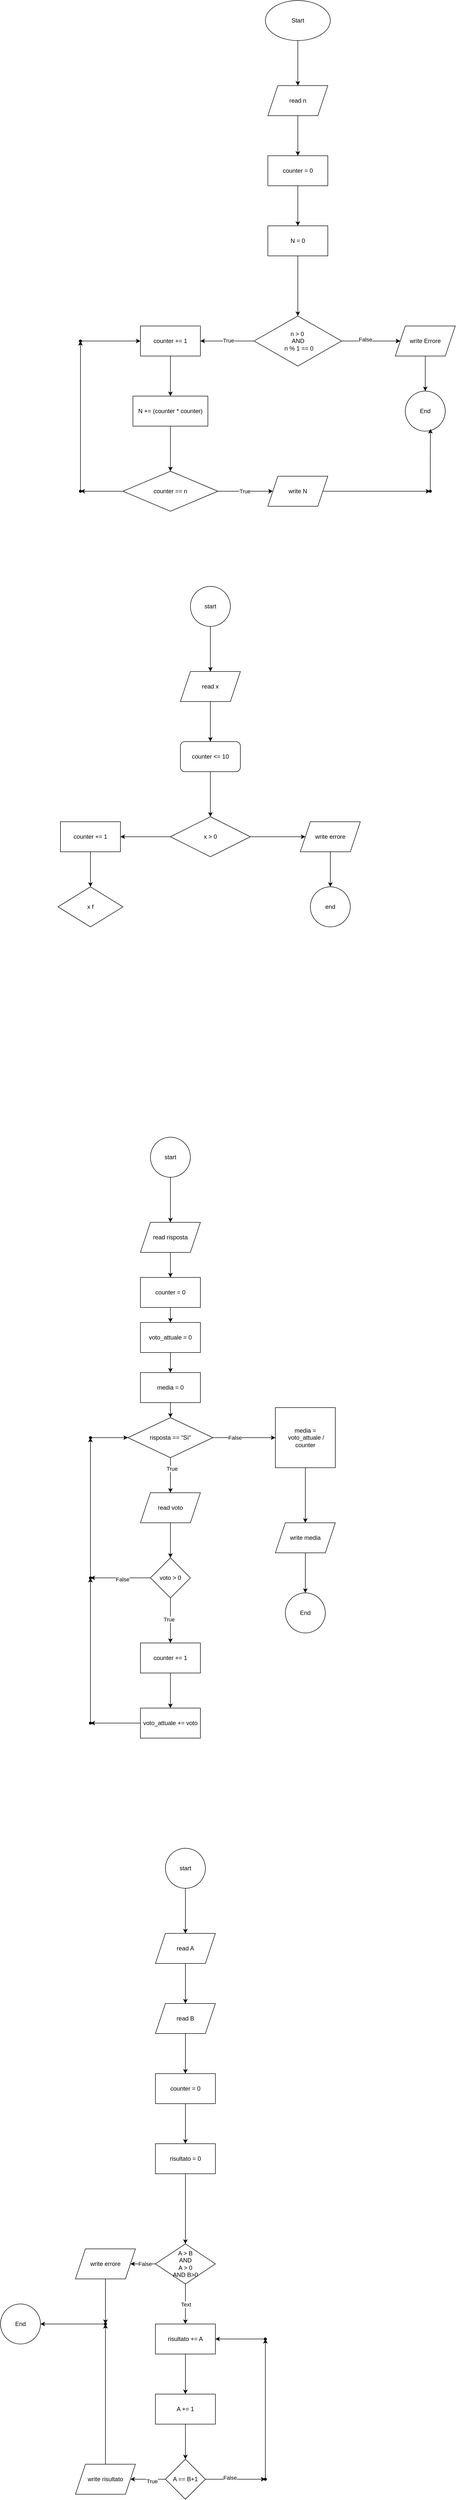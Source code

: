 <mxfile version="26.0.9">
  <diagram name="Page-1" id="zdTjvdPmFWcJEZfmC8ct">
    <mxGraphModel dx="1537" dy="663" grid="1" gridSize="10" guides="1" tooltips="1" connect="1" arrows="1" fold="1" page="0" pageScale="1" pageWidth="850" pageHeight="1100" math="0" shadow="0">
      <root>
        <mxCell id="0" />
        <mxCell id="1" parent="0" />
        <mxCell id="5RTegdEs30Y6052VU4d8-5" value="" style="edgeStyle=orthogonalEdgeStyle;rounded=0;orthogonalLoop=1;jettySize=auto;html=1;" edge="1" parent="1" source="5RTegdEs30Y6052VU4d8-1" target="5RTegdEs30Y6052VU4d8-4">
          <mxGeometry relative="1" as="geometry" />
        </mxCell>
        <mxCell id="5RTegdEs30Y6052VU4d8-1" value="Start" style="ellipse;whiteSpace=wrap;html=1;" vertex="1" parent="1">
          <mxGeometry x="330" y="280" width="130" height="80" as="geometry" />
        </mxCell>
        <mxCell id="5RTegdEs30Y6052VU4d8-7" value="" style="edgeStyle=orthogonalEdgeStyle;rounded=0;orthogonalLoop=1;jettySize=auto;html=1;" edge="1" parent="1" source="5RTegdEs30Y6052VU4d8-4" target="5RTegdEs30Y6052VU4d8-6">
          <mxGeometry relative="1" as="geometry" />
        </mxCell>
        <mxCell id="5RTegdEs30Y6052VU4d8-4" value="read n " style="shape=parallelogram;perimeter=parallelogramPerimeter;whiteSpace=wrap;html=1;fixedSize=1;" vertex="1" parent="1">
          <mxGeometry x="335" y="450" width="120" height="60" as="geometry" />
        </mxCell>
        <mxCell id="5RTegdEs30Y6052VU4d8-21" value="" style="edgeStyle=orthogonalEdgeStyle;rounded=0;orthogonalLoop=1;jettySize=auto;html=1;" edge="1" parent="1" source="5RTegdEs30Y6052VU4d8-6" target="5RTegdEs30Y6052VU4d8-20">
          <mxGeometry relative="1" as="geometry" />
        </mxCell>
        <mxCell id="5RTegdEs30Y6052VU4d8-6" value="counter = 0" style="whiteSpace=wrap;html=1;" vertex="1" parent="1">
          <mxGeometry x="335" y="590" width="120" height="60" as="geometry" />
        </mxCell>
        <mxCell id="5RTegdEs30Y6052VU4d8-11" value="" style="edgeStyle=orthogonalEdgeStyle;rounded=0;orthogonalLoop=1;jettySize=auto;html=1;" edge="1" parent="1" source="5RTegdEs30Y6052VU4d8-8" target="5RTegdEs30Y6052VU4d8-10">
          <mxGeometry relative="1" as="geometry" />
        </mxCell>
        <mxCell id="5RTegdEs30Y6052VU4d8-14" value="" style="edgeStyle=orthogonalEdgeStyle;rounded=0;orthogonalLoop=1;jettySize=auto;html=1;" edge="1" parent="1" source="5RTegdEs30Y6052VU4d8-8" target="5RTegdEs30Y6052VU4d8-10">
          <mxGeometry relative="1" as="geometry" />
        </mxCell>
        <mxCell id="5RTegdEs30Y6052VU4d8-15" value="False" style="edgeLabel;html=1;align=center;verticalAlign=middle;resizable=0;points=[];" vertex="1" connectable="0" parent="5RTegdEs30Y6052VU4d8-14">
          <mxGeometry x="-0.197" y="3" relative="1" as="geometry">
            <mxPoint as="offset" />
          </mxGeometry>
        </mxCell>
        <mxCell id="5RTegdEs30Y6052VU4d8-17" value="" style="edgeStyle=orthogonalEdgeStyle;rounded=0;orthogonalLoop=1;jettySize=auto;html=1;" edge="1" parent="1" source="5RTegdEs30Y6052VU4d8-8" target="5RTegdEs30Y6052VU4d8-16">
          <mxGeometry relative="1" as="geometry" />
        </mxCell>
        <mxCell id="5RTegdEs30Y6052VU4d8-32" value="True" style="edgeLabel;html=1;align=center;verticalAlign=middle;resizable=0;points=[];" vertex="1" connectable="0" parent="5RTegdEs30Y6052VU4d8-17">
          <mxGeometry x="-0.029" y="-1" relative="1" as="geometry">
            <mxPoint as="offset" />
          </mxGeometry>
        </mxCell>
        <mxCell id="5RTegdEs30Y6052VU4d8-8" value="&lt;div&gt;n &amp;gt; 0&amp;nbsp;&lt;/div&gt;&lt;div&gt;AND&lt;/div&gt;&lt;div&gt;&amp;nbsp;n % 1 == 0&lt;br&gt;&lt;/div&gt;" style="rhombus;whiteSpace=wrap;html=1;" vertex="1" parent="1">
          <mxGeometry x="307.5" y="910" width="175" height="100" as="geometry" />
        </mxCell>
        <mxCell id="5RTegdEs30Y6052VU4d8-13" value="" style="edgeStyle=orthogonalEdgeStyle;rounded=0;orthogonalLoop=1;jettySize=auto;html=1;" edge="1" parent="1" source="5RTegdEs30Y6052VU4d8-10" target="5RTegdEs30Y6052VU4d8-12">
          <mxGeometry relative="1" as="geometry" />
        </mxCell>
        <mxCell id="5RTegdEs30Y6052VU4d8-10" value="write Errore" style="shape=parallelogram;perimeter=parallelogramPerimeter;whiteSpace=wrap;html=1;fixedSize=1;" vertex="1" parent="1">
          <mxGeometry x="590" y="930" width="120" height="60" as="geometry" />
        </mxCell>
        <mxCell id="5RTegdEs30Y6052VU4d8-12" value="End" style="ellipse;whiteSpace=wrap;html=1;" vertex="1" parent="1">
          <mxGeometry x="610" y="1060" width="80" height="80" as="geometry" />
        </mxCell>
        <mxCell id="5RTegdEs30Y6052VU4d8-19" value="" style="edgeStyle=orthogonalEdgeStyle;rounded=0;orthogonalLoop=1;jettySize=auto;html=1;" edge="1" parent="1" source="5RTegdEs30Y6052VU4d8-16" target="5RTegdEs30Y6052VU4d8-18">
          <mxGeometry relative="1" as="geometry" />
        </mxCell>
        <mxCell id="5RTegdEs30Y6052VU4d8-16" value="counter += 1" style="whiteSpace=wrap;html=1;" vertex="1" parent="1">
          <mxGeometry x="80" y="930" width="120" height="60" as="geometry" />
        </mxCell>
        <mxCell id="5RTegdEs30Y6052VU4d8-26" value="" style="edgeStyle=orthogonalEdgeStyle;rounded=0;orthogonalLoop=1;jettySize=auto;html=1;" edge="1" parent="1" source="5RTegdEs30Y6052VU4d8-18" target="5RTegdEs30Y6052VU4d8-25">
          <mxGeometry relative="1" as="geometry" />
        </mxCell>
        <mxCell id="5RTegdEs30Y6052VU4d8-18" value="N += (counter * counter)" style="whiteSpace=wrap;html=1;" vertex="1" parent="1">
          <mxGeometry x="65" y="1070" width="150" height="60" as="geometry" />
        </mxCell>
        <mxCell id="5RTegdEs30Y6052VU4d8-22" style="edgeStyle=orthogonalEdgeStyle;rounded=0;orthogonalLoop=1;jettySize=auto;html=1;entryX=0.5;entryY=0;entryDx=0;entryDy=0;" edge="1" parent="1" source="5RTegdEs30Y6052VU4d8-20" target="5RTegdEs30Y6052VU4d8-8">
          <mxGeometry relative="1" as="geometry" />
        </mxCell>
        <mxCell id="5RTegdEs30Y6052VU4d8-20" value="N = 0" style="whiteSpace=wrap;html=1;" vertex="1" parent="1">
          <mxGeometry x="335" y="730" width="120" height="60" as="geometry" />
        </mxCell>
        <mxCell id="5RTegdEs30Y6052VU4d8-34" value="" style="edgeStyle=orthogonalEdgeStyle;rounded=0;orthogonalLoop=1;jettySize=auto;html=1;" edge="1" parent="1" source="5RTegdEs30Y6052VU4d8-25" target="5RTegdEs30Y6052VU4d8-33">
          <mxGeometry relative="1" as="geometry" />
        </mxCell>
        <mxCell id="5RTegdEs30Y6052VU4d8-35" value="True" style="edgeLabel;html=1;align=center;verticalAlign=middle;resizable=0;points=[];" vertex="1" connectable="0" parent="5RTegdEs30Y6052VU4d8-34">
          <mxGeometry x="-0.016" relative="1" as="geometry">
            <mxPoint as="offset" />
          </mxGeometry>
        </mxCell>
        <mxCell id="5RTegdEs30Y6052VU4d8-54" value="" style="edgeStyle=orthogonalEdgeStyle;rounded=0;orthogonalLoop=1;jettySize=auto;html=1;" edge="1" parent="1" source="5RTegdEs30Y6052VU4d8-25" target="5RTegdEs30Y6052VU4d8-53">
          <mxGeometry relative="1" as="geometry" />
        </mxCell>
        <mxCell id="5RTegdEs30Y6052VU4d8-25" value="counter == n" style="rhombus;whiteSpace=wrap;html=1;" vertex="1" parent="1">
          <mxGeometry x="45" y="1220" width="190" height="80" as="geometry" />
        </mxCell>
        <mxCell id="5RTegdEs30Y6052VU4d8-37" value="" style="edgeStyle=orthogonalEdgeStyle;rounded=0;orthogonalLoop=1;jettySize=auto;html=1;" edge="1" parent="1" source="5RTegdEs30Y6052VU4d8-33" target="5RTegdEs30Y6052VU4d8-36">
          <mxGeometry relative="1" as="geometry" />
        </mxCell>
        <mxCell id="5RTegdEs30Y6052VU4d8-33" value="write N" style="shape=parallelogram;perimeter=parallelogramPerimeter;whiteSpace=wrap;html=1;fixedSize=1;" vertex="1" parent="1">
          <mxGeometry x="335" y="1230" width="120" height="60" as="geometry" />
        </mxCell>
        <mxCell id="5RTegdEs30Y6052VU4d8-36" value="" style="shape=waypoint;sketch=0;size=6;pointerEvents=1;points=[];fillColor=default;resizable=0;rotatable=0;perimeter=centerPerimeter;snapToPoint=1;" vertex="1" parent="1">
          <mxGeometry x="650" y="1250" width="20" height="20" as="geometry" />
        </mxCell>
        <mxCell id="5RTegdEs30Y6052VU4d8-38" style="edgeStyle=orthogonalEdgeStyle;rounded=0;orthogonalLoop=1;jettySize=auto;html=1;entryX=0.63;entryY=0.946;entryDx=0;entryDy=0;entryPerimeter=0;" edge="1" parent="1" source="5RTegdEs30Y6052VU4d8-36" target="5RTegdEs30Y6052VU4d8-12">
          <mxGeometry relative="1" as="geometry" />
        </mxCell>
        <mxCell id="5RTegdEs30Y6052VU4d8-41" value="" style="edgeStyle=orthogonalEdgeStyle;rounded=0;orthogonalLoop=1;jettySize=auto;html=1;" edge="1" parent="1" source="5RTegdEs30Y6052VU4d8-39" target="5RTegdEs30Y6052VU4d8-40">
          <mxGeometry relative="1" as="geometry" />
        </mxCell>
        <mxCell id="5RTegdEs30Y6052VU4d8-39" value="start" style="ellipse;whiteSpace=wrap;html=1;" vertex="1" parent="1">
          <mxGeometry x="180" y="1450" width="80" height="80" as="geometry" />
        </mxCell>
        <mxCell id="5RTegdEs30Y6052VU4d8-49" value="" style="edgeStyle=orthogonalEdgeStyle;rounded=0;orthogonalLoop=1;jettySize=auto;html=1;" edge="1" parent="1" source="5RTegdEs30Y6052VU4d8-40" target="5RTegdEs30Y6052VU4d8-48">
          <mxGeometry relative="1" as="geometry" />
        </mxCell>
        <mxCell id="5RTegdEs30Y6052VU4d8-40" value="read x" style="shape=parallelogram;perimeter=parallelogramPerimeter;whiteSpace=wrap;html=1;fixedSize=1;" vertex="1" parent="1">
          <mxGeometry x="160" y="1620" width="120" height="60" as="geometry" />
        </mxCell>
        <mxCell id="5RTegdEs30Y6052VU4d8-45" value="" style="edgeStyle=orthogonalEdgeStyle;rounded=0;orthogonalLoop=1;jettySize=auto;html=1;" edge="1" parent="1" source="5RTegdEs30Y6052VU4d8-42" target="5RTegdEs30Y6052VU4d8-44">
          <mxGeometry relative="1" as="geometry" />
        </mxCell>
        <mxCell id="5RTegdEs30Y6052VU4d8-52" value="" style="edgeStyle=orthogonalEdgeStyle;rounded=0;orthogonalLoop=1;jettySize=auto;html=1;" edge="1" parent="1" source="5RTegdEs30Y6052VU4d8-42" target="5RTegdEs30Y6052VU4d8-51">
          <mxGeometry relative="1" as="geometry" />
        </mxCell>
        <mxCell id="5RTegdEs30Y6052VU4d8-42" value="x &amp;gt; 0" style="rhombus;whiteSpace=wrap;html=1;" vertex="1" parent="1">
          <mxGeometry x="140" y="1910" width="160" height="80" as="geometry" />
        </mxCell>
        <mxCell id="5RTegdEs30Y6052VU4d8-47" value="" style="edgeStyle=orthogonalEdgeStyle;rounded=0;orthogonalLoop=1;jettySize=auto;html=1;" edge="1" parent="1" source="5RTegdEs30Y6052VU4d8-44" target="5RTegdEs30Y6052VU4d8-46">
          <mxGeometry relative="1" as="geometry" />
        </mxCell>
        <mxCell id="5RTegdEs30Y6052VU4d8-44" value="write errore" style="shape=parallelogram;perimeter=parallelogramPerimeter;whiteSpace=wrap;html=1;fixedSize=1;" vertex="1" parent="1">
          <mxGeometry x="400" y="1920" width="120" height="60" as="geometry" />
        </mxCell>
        <mxCell id="5RTegdEs30Y6052VU4d8-46" value="end" style="ellipse;whiteSpace=wrap;html=1;" vertex="1" parent="1">
          <mxGeometry x="420" y="2050" width="80" height="80" as="geometry" />
        </mxCell>
        <mxCell id="5RTegdEs30Y6052VU4d8-50" style="edgeStyle=orthogonalEdgeStyle;rounded=0;orthogonalLoop=1;jettySize=auto;html=1;" edge="1" parent="1" source="5RTegdEs30Y6052VU4d8-48" target="5RTegdEs30Y6052VU4d8-42">
          <mxGeometry relative="1" as="geometry" />
        </mxCell>
        <mxCell id="5RTegdEs30Y6052VU4d8-48" value="counter &amp;lt;= 10" style="rounded=1;whiteSpace=wrap;html=1;" vertex="1" parent="1">
          <mxGeometry x="160" y="1760" width="120" height="60" as="geometry" />
        </mxCell>
        <mxCell id="5RTegdEs30Y6052VU4d8-59" value="" style="edgeStyle=orthogonalEdgeStyle;rounded=0;orthogonalLoop=1;jettySize=auto;html=1;" edge="1" parent="1" source="5RTegdEs30Y6052VU4d8-51" target="5RTegdEs30Y6052VU4d8-58">
          <mxGeometry relative="1" as="geometry" />
        </mxCell>
        <mxCell id="5RTegdEs30Y6052VU4d8-51" value="counter += 1" style="whiteSpace=wrap;html=1;" vertex="1" parent="1">
          <mxGeometry x="-80" y="1920" width="120" height="60" as="geometry" />
        </mxCell>
        <mxCell id="5RTegdEs30Y6052VU4d8-56" value="" style="edgeStyle=orthogonalEdgeStyle;rounded=0;orthogonalLoop=1;jettySize=auto;html=1;" edge="1" parent="1" source="5RTegdEs30Y6052VU4d8-53" target="5RTegdEs30Y6052VU4d8-55">
          <mxGeometry relative="1" as="geometry" />
        </mxCell>
        <mxCell id="5RTegdEs30Y6052VU4d8-53" value="" style="shape=waypoint;sketch=0;size=6;pointerEvents=1;points=[];fillColor=default;resizable=0;rotatable=0;perimeter=centerPerimeter;snapToPoint=1;" vertex="1" parent="1">
          <mxGeometry x="-50" y="1250" width="20" height="20" as="geometry" />
        </mxCell>
        <mxCell id="5RTegdEs30Y6052VU4d8-57" style="edgeStyle=orthogonalEdgeStyle;rounded=0;orthogonalLoop=1;jettySize=auto;html=1;" edge="1" parent="1" source="5RTegdEs30Y6052VU4d8-55" target="5RTegdEs30Y6052VU4d8-16">
          <mxGeometry relative="1" as="geometry" />
        </mxCell>
        <mxCell id="5RTegdEs30Y6052VU4d8-55" value="" style="shape=waypoint;sketch=0;size=6;pointerEvents=1;points=[];fillColor=default;resizable=0;rotatable=0;perimeter=centerPerimeter;snapToPoint=1;" vertex="1" parent="1">
          <mxGeometry x="-50" y="950" width="20" height="20" as="geometry" />
        </mxCell>
        <mxCell id="5RTegdEs30Y6052VU4d8-58" value="x f" style="rhombus;whiteSpace=wrap;html=1;" vertex="1" parent="1">
          <mxGeometry x="-85" y="2050" width="130" height="80" as="geometry" />
        </mxCell>
        <mxCell id="5RTegdEs30Y6052VU4d8-64" value="" style="edgeStyle=orthogonalEdgeStyle;rounded=0;orthogonalLoop=1;jettySize=auto;html=1;" edge="1" parent="1" source="5RTegdEs30Y6052VU4d8-60" target="5RTegdEs30Y6052VU4d8-63">
          <mxGeometry relative="1" as="geometry" />
        </mxCell>
        <mxCell id="5RTegdEs30Y6052VU4d8-60" value="start" style="ellipse;whiteSpace=wrap;html=1;" vertex="1" parent="1">
          <mxGeometry x="100" y="2550" width="80" height="80" as="geometry" />
        </mxCell>
        <mxCell id="5RTegdEs30Y6052VU4d8-72" value="" style="edgeStyle=orthogonalEdgeStyle;rounded=0;orthogonalLoop=1;jettySize=auto;html=1;" edge="1" parent="1" source="5RTegdEs30Y6052VU4d8-63" target="5RTegdEs30Y6052VU4d8-71">
          <mxGeometry relative="1" as="geometry" />
        </mxCell>
        <mxCell id="5RTegdEs30Y6052VU4d8-63" value="read risposta" style="shape=parallelogram;perimeter=parallelogramPerimeter;whiteSpace=wrap;html=1;fixedSize=1;" vertex="1" parent="1">
          <mxGeometry x="80" y="2720" width="120" height="60" as="geometry" />
        </mxCell>
        <mxCell id="5RTegdEs30Y6052VU4d8-68" value="" style="edgeStyle=orthogonalEdgeStyle;rounded=0;orthogonalLoop=1;jettySize=auto;html=1;" edge="1" parent="1" source="5RTegdEs30Y6052VU4d8-65" target="5RTegdEs30Y6052VU4d8-67">
          <mxGeometry relative="1" as="geometry" />
        </mxCell>
        <mxCell id="5RTegdEs30Y6052VU4d8-104" value="True" style="edgeLabel;html=1;align=center;verticalAlign=middle;resizable=0;points=[];" vertex="1" connectable="0" parent="5RTegdEs30Y6052VU4d8-68">
          <mxGeometry x="-0.371" y="3" relative="1" as="geometry">
            <mxPoint as="offset" />
          </mxGeometry>
        </mxCell>
        <mxCell id="5RTegdEs30Y6052VU4d8-97" value="" style="edgeStyle=orthogonalEdgeStyle;rounded=0;orthogonalLoop=1;jettySize=auto;html=1;" edge="1" parent="1" source="5RTegdEs30Y6052VU4d8-65" target="5RTegdEs30Y6052VU4d8-96">
          <mxGeometry relative="1" as="geometry" />
        </mxCell>
        <mxCell id="5RTegdEs30Y6052VU4d8-105" value="False" style="edgeLabel;html=1;align=center;verticalAlign=middle;resizable=0;points=[];" vertex="1" connectable="0" parent="5RTegdEs30Y6052VU4d8-97">
          <mxGeometry x="-0.299" y="1" relative="1" as="geometry">
            <mxPoint y="1" as="offset" />
          </mxGeometry>
        </mxCell>
        <mxCell id="5RTegdEs30Y6052VU4d8-65" value="risposta == &quot;Sì&quot;" style="rhombus;whiteSpace=wrap;html=1;" vertex="1" parent="1">
          <mxGeometry x="55" y="3110" width="170" height="80" as="geometry" />
        </mxCell>
        <mxCell id="5RTegdEs30Y6052VU4d8-77" value="" style="edgeStyle=orthogonalEdgeStyle;rounded=0;orthogonalLoop=1;jettySize=auto;html=1;" edge="1" parent="1" source="5RTegdEs30Y6052VU4d8-67" target="5RTegdEs30Y6052VU4d8-76">
          <mxGeometry relative="1" as="geometry" />
        </mxCell>
        <mxCell id="5RTegdEs30Y6052VU4d8-67" value="read voto" style="shape=parallelogram;perimeter=parallelogramPerimeter;whiteSpace=wrap;html=1;fixedSize=1;" vertex="1" parent="1">
          <mxGeometry x="80" y="3260" width="120" height="60" as="geometry" />
        </mxCell>
        <mxCell id="5RTegdEs30Y6052VU4d8-90" value="" style="edgeStyle=orthogonalEdgeStyle;rounded=0;orthogonalLoop=1;jettySize=auto;html=1;" edge="1" parent="1" source="5RTegdEs30Y6052VU4d8-71" target="5RTegdEs30Y6052VU4d8-89">
          <mxGeometry relative="1" as="geometry" />
        </mxCell>
        <mxCell id="5RTegdEs30Y6052VU4d8-71" value="counter = 0" style="whiteSpace=wrap;html=1;" vertex="1" parent="1">
          <mxGeometry x="80" y="2830" width="120" height="60" as="geometry" />
        </mxCell>
        <mxCell id="5RTegdEs30Y6052VU4d8-79" value="" style="edgeStyle=orthogonalEdgeStyle;rounded=0;orthogonalLoop=1;jettySize=auto;html=1;" edge="1" parent="1" source="5RTegdEs30Y6052VU4d8-76" target="5RTegdEs30Y6052VU4d8-78">
          <mxGeometry relative="1" as="geometry" />
        </mxCell>
        <mxCell id="5RTegdEs30Y6052VU4d8-107" value="&lt;div&gt;False&lt;/div&gt;" style="edgeLabel;html=1;align=center;verticalAlign=middle;resizable=0;points=[];" vertex="1" connectable="0" parent="5RTegdEs30Y6052VU4d8-79">
          <mxGeometry x="-0.064" y="3" relative="1" as="geometry">
            <mxPoint as="offset" />
          </mxGeometry>
        </mxCell>
        <mxCell id="5RTegdEs30Y6052VU4d8-99" value="" style="edgeStyle=orthogonalEdgeStyle;rounded=0;orthogonalLoop=1;jettySize=auto;html=1;" edge="1" parent="1" source="5RTegdEs30Y6052VU4d8-76" target="5RTegdEs30Y6052VU4d8-98">
          <mxGeometry relative="1" as="geometry" />
        </mxCell>
        <mxCell id="5RTegdEs30Y6052VU4d8-106" value="True" style="edgeLabel;html=1;align=center;verticalAlign=middle;resizable=0;points=[];" vertex="1" connectable="0" parent="5RTegdEs30Y6052VU4d8-99">
          <mxGeometry x="-0.048" y="-3" relative="1" as="geometry">
            <mxPoint as="offset" />
          </mxGeometry>
        </mxCell>
        <mxCell id="5RTegdEs30Y6052VU4d8-76" value="voto &amp;gt; 0" style="rhombus;whiteSpace=wrap;html=1;" vertex="1" parent="1">
          <mxGeometry x="100" y="3390" width="80" height="80" as="geometry" />
        </mxCell>
        <mxCell id="5RTegdEs30Y6052VU4d8-81" value="" style="edgeStyle=orthogonalEdgeStyle;rounded=0;orthogonalLoop=1;jettySize=auto;html=1;" edge="1" parent="1" source="5RTegdEs30Y6052VU4d8-78" target="5RTegdEs30Y6052VU4d8-80">
          <mxGeometry relative="1" as="geometry" />
        </mxCell>
        <mxCell id="5RTegdEs30Y6052VU4d8-78" value="" style="shape=waypoint;sketch=0;size=6;pointerEvents=1;points=[];fillColor=default;resizable=0;rotatable=0;perimeter=centerPerimeter;snapToPoint=1;" vertex="1" parent="1">
          <mxGeometry x="-30" y="3420" width="20" height="20" as="geometry" />
        </mxCell>
        <mxCell id="5RTegdEs30Y6052VU4d8-82" style="edgeStyle=orthogonalEdgeStyle;rounded=0;orthogonalLoop=1;jettySize=auto;html=1;entryX=0;entryY=0.5;entryDx=0;entryDy=0;" edge="1" parent="1" source="5RTegdEs30Y6052VU4d8-80" target="5RTegdEs30Y6052VU4d8-65">
          <mxGeometry relative="1" as="geometry" />
        </mxCell>
        <mxCell id="5RTegdEs30Y6052VU4d8-80" value="" style="shape=waypoint;sketch=0;size=6;pointerEvents=1;points=[];fillColor=default;resizable=0;rotatable=0;perimeter=centerPerimeter;snapToPoint=1;" vertex="1" parent="1">
          <mxGeometry x="-30" y="3140" width="20" height="20" as="geometry" />
        </mxCell>
        <mxCell id="5RTegdEs30Y6052VU4d8-94" value="" style="edgeStyle=orthogonalEdgeStyle;rounded=0;orthogonalLoop=1;jettySize=auto;html=1;" edge="1" parent="1" source="5RTegdEs30Y6052VU4d8-83" target="5RTegdEs30Y6052VU4d8-93">
          <mxGeometry relative="1" as="geometry" />
        </mxCell>
        <mxCell id="5RTegdEs30Y6052VU4d8-83" value="voto_attuale += voto" style="whiteSpace=wrap;html=1;" vertex="1" parent="1">
          <mxGeometry x="80" y="3690" width="120" height="60" as="geometry" />
        </mxCell>
        <mxCell id="5RTegdEs30Y6052VU4d8-87" style="edgeStyle=orthogonalEdgeStyle;rounded=0;orthogonalLoop=1;jettySize=auto;html=1;entryX=0.5;entryY=0;entryDx=0;entryDy=0;" edge="1" parent="1" source="5RTegdEs30Y6052VU4d8-85" target="5RTegdEs30Y6052VU4d8-65">
          <mxGeometry relative="1" as="geometry" />
        </mxCell>
        <mxCell id="5RTegdEs30Y6052VU4d8-85" value="media = 0" style="whiteSpace=wrap;html=1;" vertex="1" parent="1">
          <mxGeometry x="80" y="3020" width="120" height="60" as="geometry" />
        </mxCell>
        <mxCell id="5RTegdEs30Y6052VU4d8-91" value="" style="edgeStyle=orthogonalEdgeStyle;rounded=0;orthogonalLoop=1;jettySize=auto;html=1;" edge="1" parent="1" source="5RTegdEs30Y6052VU4d8-89" target="5RTegdEs30Y6052VU4d8-85">
          <mxGeometry relative="1" as="geometry" />
        </mxCell>
        <mxCell id="5RTegdEs30Y6052VU4d8-89" value="voto_attuale = 0" style="whiteSpace=wrap;html=1;" vertex="1" parent="1">
          <mxGeometry x="80" y="2920" width="120" height="60" as="geometry" />
        </mxCell>
        <mxCell id="5RTegdEs30Y6052VU4d8-95" style="edgeStyle=orthogonalEdgeStyle;rounded=0;orthogonalLoop=1;jettySize=auto;html=1;" edge="1" parent="1" source="5RTegdEs30Y6052VU4d8-93" target="5RTegdEs30Y6052VU4d8-78">
          <mxGeometry relative="1" as="geometry" />
        </mxCell>
        <mxCell id="5RTegdEs30Y6052VU4d8-93" value="" style="shape=waypoint;sketch=0;size=6;pointerEvents=1;points=[];fillColor=default;resizable=0;rotatable=0;perimeter=centerPerimeter;snapToPoint=1;" vertex="1" parent="1">
          <mxGeometry x="-30" y="3710" width="20" height="20" as="geometry" />
        </mxCell>
        <mxCell id="5RTegdEs30Y6052VU4d8-109" value="" style="edgeStyle=orthogonalEdgeStyle;rounded=0;orthogonalLoop=1;jettySize=auto;html=1;" edge="1" parent="1" source="5RTegdEs30Y6052VU4d8-96" target="5RTegdEs30Y6052VU4d8-108">
          <mxGeometry relative="1" as="geometry" />
        </mxCell>
        <mxCell id="5RTegdEs30Y6052VU4d8-96" value="&lt;div&gt;media =&lt;/div&gt;&lt;div&gt;&amp;nbsp;voto_attuale / counter&lt;/div&gt;" style="whiteSpace=wrap;html=1;" vertex="1" parent="1">
          <mxGeometry x="350" y="3090" width="120" height="120" as="geometry" />
        </mxCell>
        <mxCell id="5RTegdEs30Y6052VU4d8-100" value="" style="edgeStyle=orthogonalEdgeStyle;rounded=0;orthogonalLoop=1;jettySize=auto;html=1;" edge="1" parent="1" source="5RTegdEs30Y6052VU4d8-98" target="5RTegdEs30Y6052VU4d8-83">
          <mxGeometry relative="1" as="geometry" />
        </mxCell>
        <mxCell id="5RTegdEs30Y6052VU4d8-98" value="counter += 1" style="whiteSpace=wrap;html=1;" vertex="1" parent="1">
          <mxGeometry x="80" y="3560" width="120" height="60" as="geometry" />
        </mxCell>
        <mxCell id="5RTegdEs30Y6052VU4d8-102" value="End" style="ellipse;whiteSpace=wrap;html=1;" vertex="1" parent="1">
          <mxGeometry x="370" y="3460" width="80" height="80" as="geometry" />
        </mxCell>
        <mxCell id="5RTegdEs30Y6052VU4d8-110" value="" style="edgeStyle=orthogonalEdgeStyle;rounded=0;orthogonalLoop=1;jettySize=auto;html=1;" edge="1" parent="1" source="5RTegdEs30Y6052VU4d8-108" target="5RTegdEs30Y6052VU4d8-102">
          <mxGeometry relative="1" as="geometry" />
        </mxCell>
        <mxCell id="5RTegdEs30Y6052VU4d8-108" value="write media" style="shape=parallelogram;perimeter=parallelogramPerimeter;whiteSpace=wrap;html=1;fixedSize=1;" vertex="1" parent="1">
          <mxGeometry x="350" y="3320" width="120" height="60" as="geometry" />
        </mxCell>
        <mxCell id="5RTegdEs30Y6052VU4d8-113" value="" style="edgeStyle=orthogonalEdgeStyle;rounded=0;orthogonalLoop=1;jettySize=auto;html=1;" edge="1" parent="1" source="5RTegdEs30Y6052VU4d8-111" target="5RTegdEs30Y6052VU4d8-112">
          <mxGeometry relative="1" as="geometry" />
        </mxCell>
        <mxCell id="5RTegdEs30Y6052VU4d8-111" value="start" style="ellipse;whiteSpace=wrap;html=1;" vertex="1" parent="1">
          <mxGeometry x="130" y="3970" width="80" height="80" as="geometry" />
        </mxCell>
        <mxCell id="5RTegdEs30Y6052VU4d8-115" value="" style="edgeStyle=orthogonalEdgeStyle;rounded=0;orthogonalLoop=1;jettySize=auto;html=1;" edge="1" parent="1" source="5RTegdEs30Y6052VU4d8-112" target="5RTegdEs30Y6052VU4d8-114">
          <mxGeometry relative="1" as="geometry" />
        </mxCell>
        <mxCell id="5RTegdEs30Y6052VU4d8-112" value="read A" style="shape=parallelogram;perimeter=parallelogramPerimeter;whiteSpace=wrap;html=1;fixedSize=1;" vertex="1" parent="1">
          <mxGeometry x="110" y="4140" width="120" height="60" as="geometry" />
        </mxCell>
        <mxCell id="5RTegdEs30Y6052VU4d8-124" value="" style="edgeStyle=orthogonalEdgeStyle;rounded=0;orthogonalLoop=1;jettySize=auto;html=1;" edge="1" parent="1" source="5RTegdEs30Y6052VU4d8-114" target="5RTegdEs30Y6052VU4d8-123">
          <mxGeometry relative="1" as="geometry" />
        </mxCell>
        <mxCell id="5RTegdEs30Y6052VU4d8-114" value="read B" style="shape=parallelogram;perimeter=parallelogramPerimeter;whiteSpace=wrap;html=1;fixedSize=1;" vertex="1" parent="1">
          <mxGeometry x="110" y="4280" width="120" height="60" as="geometry" />
        </mxCell>
        <mxCell id="5RTegdEs30Y6052VU4d8-163" value="" style="edgeStyle=orthogonalEdgeStyle;rounded=0;orthogonalLoop=1;jettySize=auto;html=1;" edge="1" parent="1" source="5RTegdEs30Y6052VU4d8-116" target="5RTegdEs30Y6052VU4d8-130">
          <mxGeometry relative="1" as="geometry" />
        </mxCell>
        <mxCell id="5RTegdEs30Y6052VU4d8-164" value="False" style="edgeLabel;html=1;align=center;verticalAlign=middle;resizable=0;points=[];" vertex="1" connectable="0" parent="5RTegdEs30Y6052VU4d8-163">
          <mxGeometry x="-0.153" relative="1" as="geometry">
            <mxPoint as="offset" />
          </mxGeometry>
        </mxCell>
        <mxCell id="5RTegdEs30Y6052VU4d8-166" value="" style="edgeStyle=orthogonalEdgeStyle;rounded=0;orthogonalLoop=1;jettySize=auto;html=1;" edge="1" parent="1" source="5RTegdEs30Y6052VU4d8-116" target="5RTegdEs30Y6052VU4d8-145">
          <mxGeometry relative="1" as="geometry" />
        </mxCell>
        <mxCell id="5RTegdEs30Y6052VU4d8-167" value="Text" style="edgeLabel;html=1;align=center;verticalAlign=middle;resizable=0;points=[];" vertex="1" connectable="0" parent="5RTegdEs30Y6052VU4d8-166">
          <mxGeometry x="0.029" y="1" relative="1" as="geometry">
            <mxPoint as="offset" />
          </mxGeometry>
        </mxCell>
        <mxCell id="5RTegdEs30Y6052VU4d8-116" value="&lt;div&gt;A &amp;gt; B&lt;/div&gt;&lt;div&gt;AND&lt;/div&gt;&lt;div&gt;A &amp;gt; 0&lt;/div&gt;&lt;div&gt;AND B&amp;gt;0&lt;br&gt;&lt;/div&gt;" style="rhombus;whiteSpace=wrap;html=1;" vertex="1" parent="1">
          <mxGeometry x="110" y="4760" width="120" height="80" as="geometry" />
        </mxCell>
        <mxCell id="5RTegdEs30Y6052VU4d8-120" value="End" style="ellipse;whiteSpace=wrap;html=1;sketch=0;pointerEvents=1;resizable=0;" vertex="1" parent="1">
          <mxGeometry x="-200" y="4880" width="80" height="80" as="geometry" />
        </mxCell>
        <mxCell id="5RTegdEs30Y6052VU4d8-136" value="" style="edgeStyle=orthogonalEdgeStyle;rounded=0;orthogonalLoop=1;jettySize=auto;html=1;" edge="1" parent="1" source="5RTegdEs30Y6052VU4d8-123" target="5RTegdEs30Y6052VU4d8-135">
          <mxGeometry relative="1" as="geometry" />
        </mxCell>
        <mxCell id="5RTegdEs30Y6052VU4d8-123" value="counter = 0" style="whiteSpace=wrap;html=1;" vertex="1" parent="1">
          <mxGeometry x="110" y="4420" width="120" height="60" as="geometry" />
        </mxCell>
        <mxCell id="5RTegdEs30Y6052VU4d8-133" value="" style="edgeStyle=orthogonalEdgeStyle;rounded=0;orthogonalLoop=1;jettySize=auto;html=1;" edge="1" parent="1" source="5RTegdEs30Y6052VU4d8-130" target="5RTegdEs30Y6052VU4d8-132">
          <mxGeometry relative="1" as="geometry" />
        </mxCell>
        <mxCell id="5RTegdEs30Y6052VU4d8-130" value="write errore" style="shape=parallelogram;perimeter=parallelogramPerimeter;whiteSpace=wrap;html=1;fixedSize=1;" vertex="1" parent="1">
          <mxGeometry x="-50" y="4770" width="120" height="60" as="geometry" />
        </mxCell>
        <mxCell id="5RTegdEs30Y6052VU4d8-134" style="edgeStyle=orthogonalEdgeStyle;rounded=0;orthogonalLoop=1;jettySize=auto;html=1;" edge="1" parent="1" source="5RTegdEs30Y6052VU4d8-132" target="5RTegdEs30Y6052VU4d8-120">
          <mxGeometry relative="1" as="geometry" />
        </mxCell>
        <mxCell id="5RTegdEs30Y6052VU4d8-132" value="" style="shape=waypoint;sketch=0;size=6;pointerEvents=1;points=[];fillColor=default;resizable=0;rotatable=0;perimeter=centerPerimeter;snapToPoint=1;" vertex="1" parent="1">
          <mxGeometry y="4910" width="20" height="20" as="geometry" />
        </mxCell>
        <mxCell id="5RTegdEs30Y6052VU4d8-144" style="edgeStyle=orthogonalEdgeStyle;rounded=0;orthogonalLoop=1;jettySize=auto;html=1;entryX=0.5;entryY=0;entryDx=0;entryDy=0;" edge="1" parent="1" source="5RTegdEs30Y6052VU4d8-135" target="5RTegdEs30Y6052VU4d8-116">
          <mxGeometry relative="1" as="geometry" />
        </mxCell>
        <mxCell id="5RTegdEs30Y6052VU4d8-135" value="risultato = 0" style="whiteSpace=wrap;html=1;" vertex="1" parent="1">
          <mxGeometry x="110" y="4560" width="120" height="60" as="geometry" />
        </mxCell>
        <mxCell id="5RTegdEs30Y6052VU4d8-148" value="" style="edgeStyle=orthogonalEdgeStyle;rounded=0;orthogonalLoop=1;jettySize=auto;html=1;" edge="1" parent="1" source="5RTegdEs30Y6052VU4d8-145" target="5RTegdEs30Y6052VU4d8-147">
          <mxGeometry relative="1" as="geometry" />
        </mxCell>
        <mxCell id="5RTegdEs30Y6052VU4d8-145" value="risultato += A" style="whiteSpace=wrap;html=1;" vertex="1" parent="1">
          <mxGeometry x="110" y="4920" width="120" height="60" as="geometry" />
        </mxCell>
        <mxCell id="5RTegdEs30Y6052VU4d8-150" value="" style="edgeStyle=orthogonalEdgeStyle;rounded=0;orthogonalLoop=1;jettySize=auto;html=1;" edge="1" parent="1" source="5RTegdEs30Y6052VU4d8-147" target="5RTegdEs30Y6052VU4d8-149">
          <mxGeometry relative="1" as="geometry" />
        </mxCell>
        <mxCell id="5RTegdEs30Y6052VU4d8-147" value="A += 1" style="whiteSpace=wrap;html=1;" vertex="1" parent="1">
          <mxGeometry x="110" y="5060" width="120" height="60" as="geometry" />
        </mxCell>
        <mxCell id="5RTegdEs30Y6052VU4d8-152" value="" style="edgeStyle=orthogonalEdgeStyle;rounded=0;orthogonalLoop=1;jettySize=auto;html=1;" edge="1" parent="1" source="5RTegdEs30Y6052VU4d8-149" target="5RTegdEs30Y6052VU4d8-151">
          <mxGeometry relative="1" as="geometry" />
        </mxCell>
        <mxCell id="5RTegdEs30Y6052VU4d8-160" value="True" style="edgeLabel;html=1;align=center;verticalAlign=middle;resizable=0;points=[];" vertex="1" connectable="0" parent="5RTegdEs30Y6052VU4d8-152">
          <mxGeometry x="-0.229" y="4" relative="1" as="geometry">
            <mxPoint as="offset" />
          </mxGeometry>
        </mxCell>
        <mxCell id="5RTegdEs30Y6052VU4d8-156" value="" style="edgeStyle=orthogonalEdgeStyle;rounded=0;orthogonalLoop=1;jettySize=auto;html=1;" edge="1" parent="1" source="5RTegdEs30Y6052VU4d8-149" target="5RTegdEs30Y6052VU4d8-155">
          <mxGeometry relative="1" as="geometry" />
        </mxCell>
        <mxCell id="5RTegdEs30Y6052VU4d8-161" value="False" style="edgeLabel;html=1;align=center;verticalAlign=middle;resizable=0;points=[];" vertex="1" connectable="0" parent="5RTegdEs30Y6052VU4d8-156">
          <mxGeometry x="-0.186" y="3" relative="1" as="geometry">
            <mxPoint as="offset" />
          </mxGeometry>
        </mxCell>
        <mxCell id="5RTegdEs30Y6052VU4d8-149" value="A == B+1" style="rhombus;whiteSpace=wrap;html=1;" vertex="1" parent="1">
          <mxGeometry x="130" y="5190" width="80" height="80" as="geometry" />
        </mxCell>
        <mxCell id="5RTegdEs30Y6052VU4d8-151" value="write risultato" style="shape=parallelogram;perimeter=parallelogramPerimeter;whiteSpace=wrap;html=1;fixedSize=1;" vertex="1" parent="1">
          <mxGeometry x="-50" y="5200" width="120" height="60" as="geometry" />
        </mxCell>
        <mxCell id="5RTegdEs30Y6052VU4d8-154" style="edgeStyle=orthogonalEdgeStyle;rounded=0;orthogonalLoop=1;jettySize=auto;html=1;entryX=0.525;entryY=0.975;entryDx=0;entryDy=0;entryPerimeter=0;" edge="1" parent="1" source="5RTegdEs30Y6052VU4d8-151" target="5RTegdEs30Y6052VU4d8-132">
          <mxGeometry relative="1" as="geometry" />
        </mxCell>
        <mxCell id="5RTegdEs30Y6052VU4d8-158" value="" style="edgeStyle=orthogonalEdgeStyle;rounded=0;orthogonalLoop=1;jettySize=auto;html=1;" edge="1" parent="1" source="5RTegdEs30Y6052VU4d8-155" target="5RTegdEs30Y6052VU4d8-157">
          <mxGeometry relative="1" as="geometry" />
        </mxCell>
        <mxCell id="5RTegdEs30Y6052VU4d8-155" value="" style="shape=waypoint;sketch=0;size=6;pointerEvents=1;points=[];fillColor=default;resizable=0;rotatable=0;perimeter=centerPerimeter;snapToPoint=1;" vertex="1" parent="1">
          <mxGeometry x="320" y="5220" width="20" height="20" as="geometry" />
        </mxCell>
        <mxCell id="5RTegdEs30Y6052VU4d8-159" value="" style="edgeStyle=orthogonalEdgeStyle;rounded=0;orthogonalLoop=1;jettySize=auto;html=1;" edge="1" parent="1" source="5RTegdEs30Y6052VU4d8-157" target="5RTegdEs30Y6052VU4d8-145">
          <mxGeometry relative="1" as="geometry" />
        </mxCell>
        <mxCell id="5RTegdEs30Y6052VU4d8-157" value="" style="shape=waypoint;sketch=0;size=6;pointerEvents=1;points=[];fillColor=default;resizable=0;rotatable=0;perimeter=centerPerimeter;snapToPoint=1;" vertex="1" parent="1">
          <mxGeometry x="320" y="4940" width="20" height="20" as="geometry" />
        </mxCell>
      </root>
    </mxGraphModel>
  </diagram>
</mxfile>
